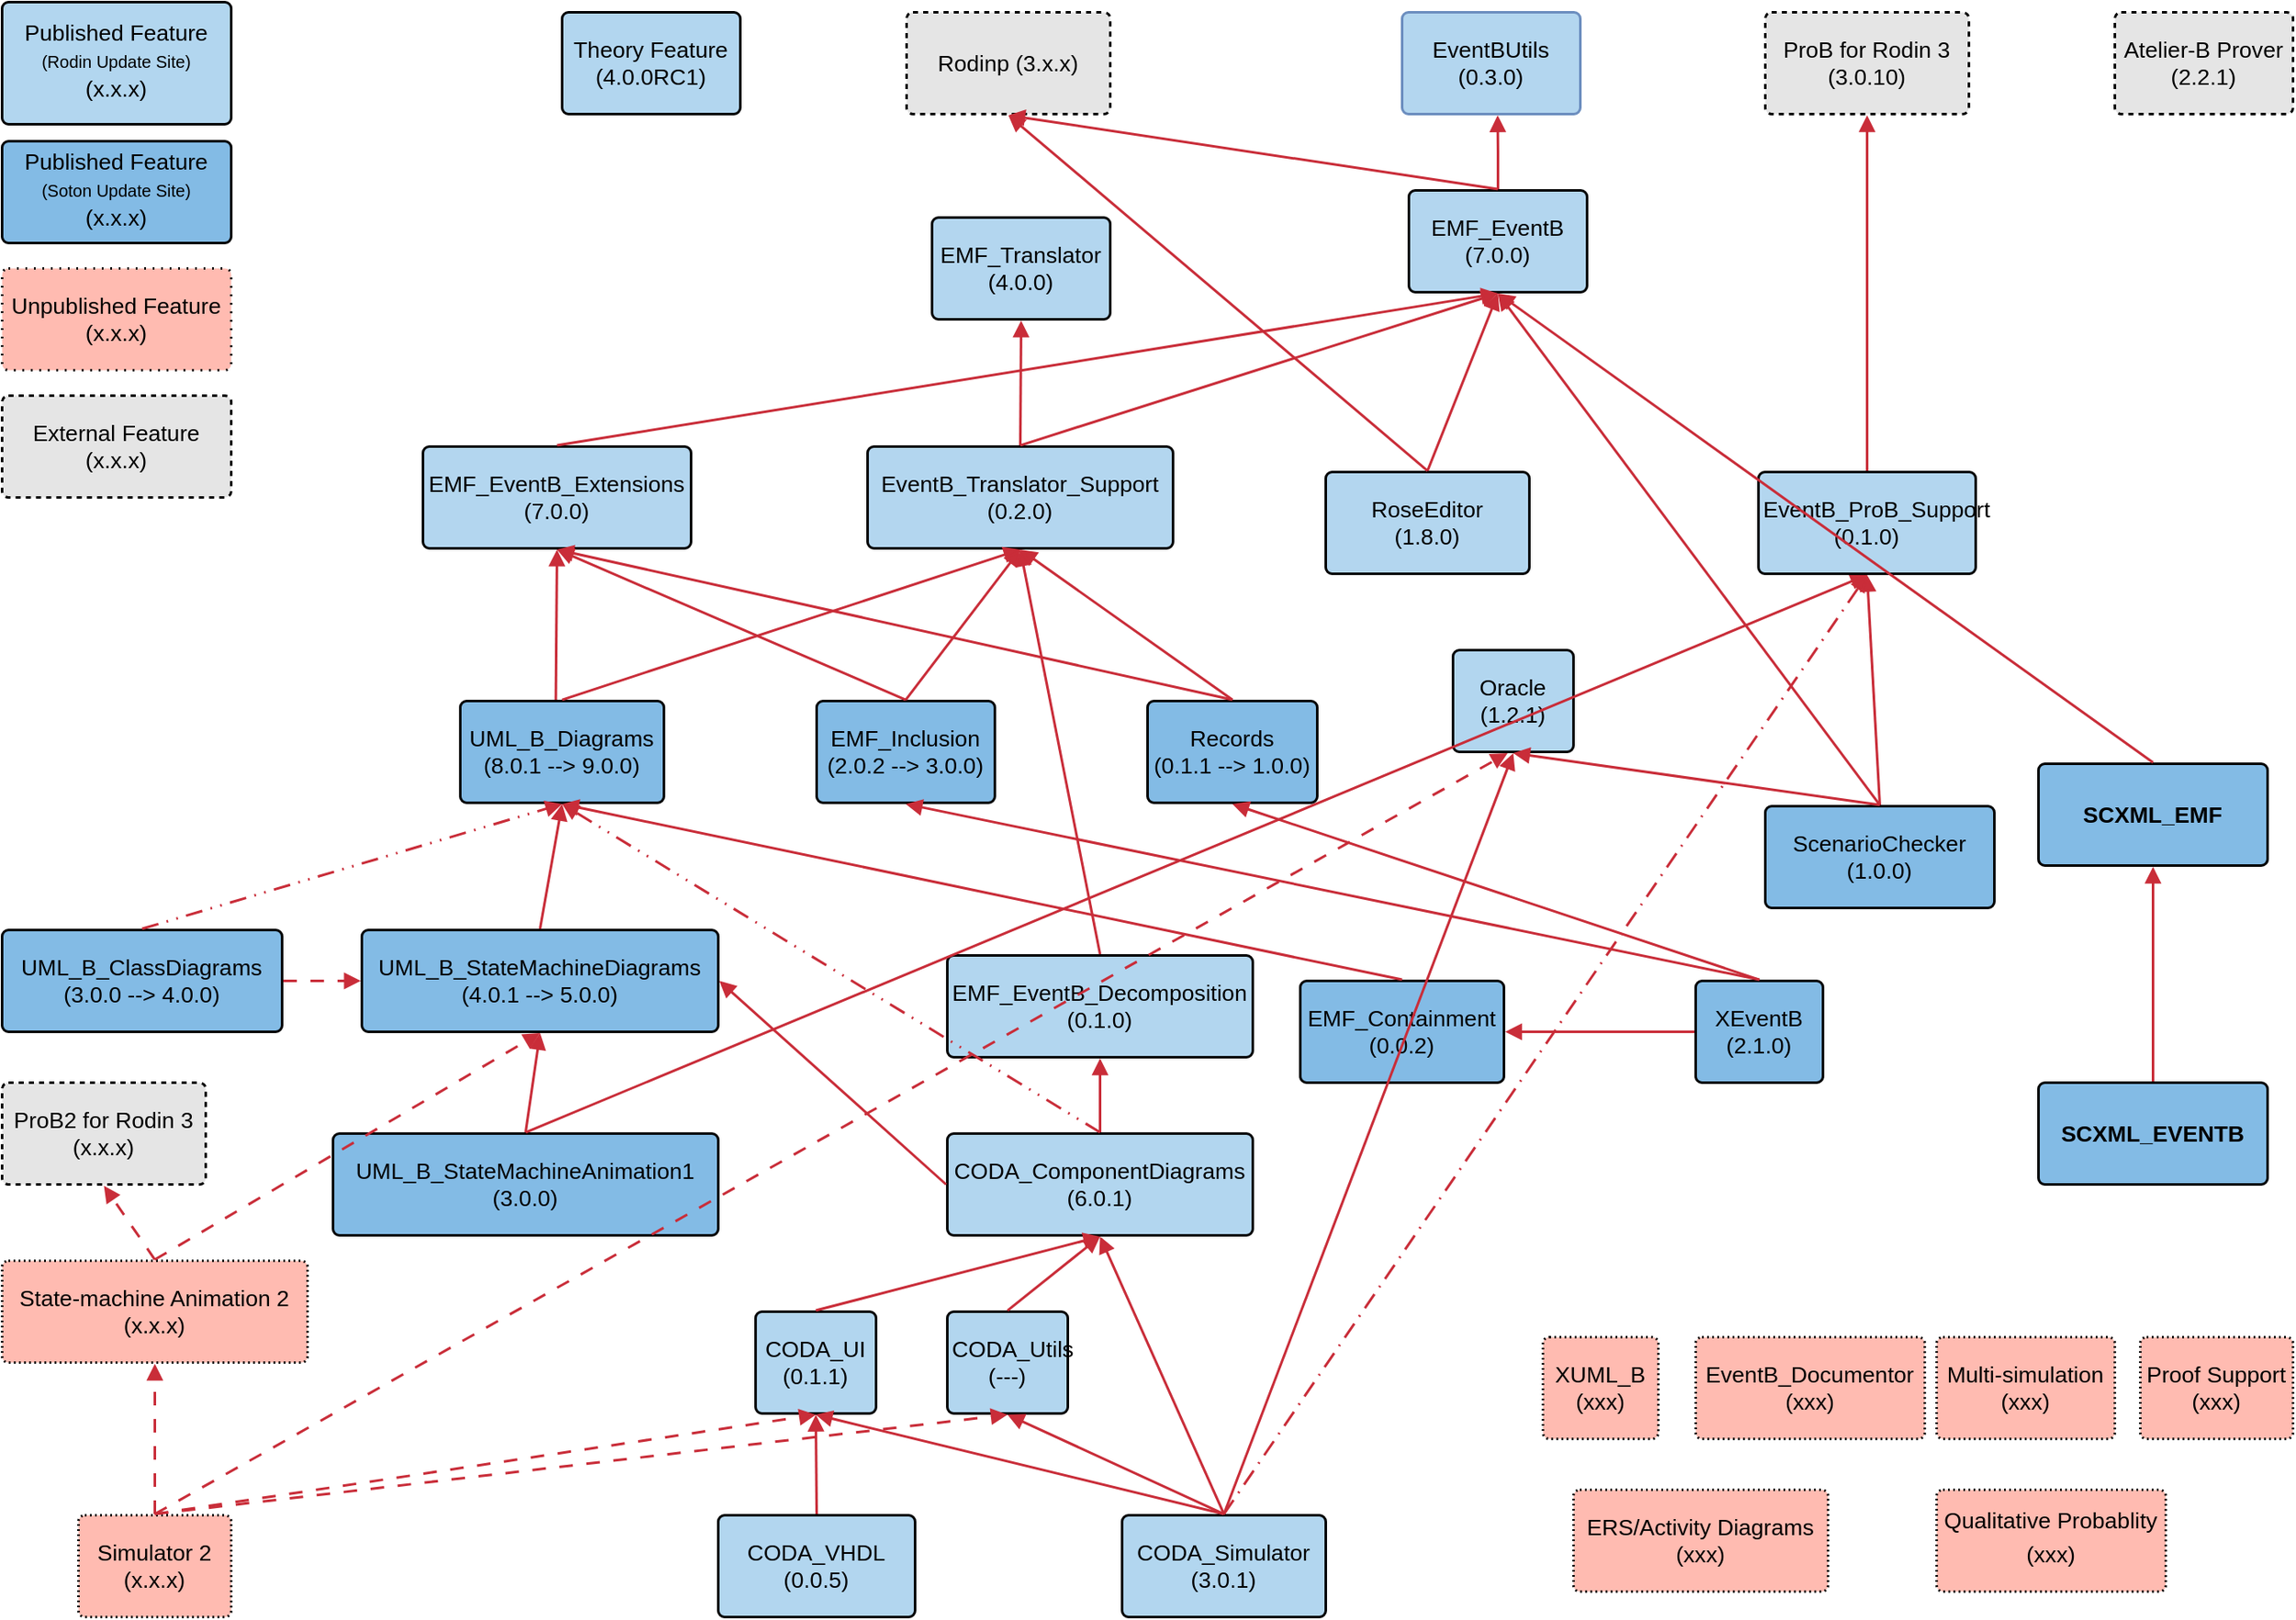 <mxfile version="20.8.0" type="github">
  <diagram id="R2lEEEUBdFMjLlhIrx00" name="Page-1">
    <mxGraphModel dx="1194" dy="678" grid="1" gridSize="10" guides="1" tooltips="1" connect="1" arrows="1" fold="1" page="1" pageScale="1" pageWidth="850" pageHeight="1100" math="0" shadow="0" extFonts="Permanent Marker^https://fonts.googleapis.com/css?family=Permanent+Marker">
      <root>
        <mxCell id="0" />
        <mxCell id="1" parent="0" />
        <UserObject label="EventBUtils&lt;br&gt;(0.3.0)" lucidchartObjectId="4MpQ590b2zhA" id="gXJeCOJqX6-XGzdC3xa7-2">
          <mxCell style="html=1;overflow=block;blockSpacing=1;whiteSpace=wrap;fontSize=13.3;spacing=3.8;strokeOpacity=100;fillOpacity=100;rounded=1;absoluteArcSize=1;arcSize=7.5;fillColor=#b3d6ef;strokeWidth=1.5;strokeColor=#6c8ebf;" parent="1" vertex="1">
            <mxGeometry x="840" y="14" width="105" height="60" as="geometry" />
          </mxCell>
        </UserObject>
        <UserObject label="EMF_EventB&lt;br&gt;(7.0.0)" placeholders="1" rel_major="6" rel_minor="0" rel_service="0" dev_major="6" dev_minor="1" dev_service="1" lucidchartObjectId="fNpQgL.Gv-xd" id="gXJeCOJqX6-XGzdC3xa7-3">
          <mxCell style="html=1;overflow=block;blockSpacing=1;whiteSpace=wrap;fontSize=13.3;fontColor=default;spacing=3.8;strokeOpacity=100;fillOpacity=100;rounded=1;absoluteArcSize=1;arcSize=7.5;fillColor=#b3d6ef;strokeWidth=1.5;" parent="1" vertex="1">
            <mxGeometry x="844" y="119" width="105" height="60" as="geometry" />
          </mxCell>
        </UserObject>
        <UserObject label="EMF_Translator (4.0.0)" lucidchartObjectId="e5rQBIk2vacU" id="gXJeCOJqX6-XGzdC3xa7-4">
          <mxCell style="html=1;overflow=block;blockSpacing=1;whiteSpace=wrap;fontSize=13.3;fontColor=default;spacing=3.8;strokeOpacity=100;fillOpacity=100;rounded=1;absoluteArcSize=1;arcSize=7.5;fillColor=#b3d6ef;strokeWidth=1.5;" parent="1" vertex="1">
            <mxGeometry x="563" y="135" width="105" height="60" as="geometry" />
          </mxCell>
        </UserObject>
        <UserObject label="EMF_EventB_Extensions (7.0.0)" lucidchartObjectId="o-rQa49epSMn" id="gXJeCOJqX6-XGzdC3xa7-5">
          <mxCell style="html=1;overflow=block;blockSpacing=1;whiteSpace=wrap;fontSize=13.3;fontColor=default;spacing=3.8;strokeOpacity=100;fillOpacity=100;rounded=1;absoluteArcSize=1;arcSize=7.5;fillColor=#b3d6ef;strokeWidth=1.5;" parent="1" vertex="1">
            <mxGeometry x="263" y="270" width="158" height="60" as="geometry" />
          </mxCell>
        </UserObject>
        <UserObject label="EventB_Translator_Support (0.2.0)" lucidchartObjectId="d_rQQnLlnVaU" id="gXJeCOJqX6-XGzdC3xa7-6">
          <mxCell style="html=1;overflow=block;blockSpacing=1;whiteSpace=wrap;fontSize=13.3;fontColor=default;spacing=3.8;strokeOpacity=100;fillOpacity=100;rounded=1;absoluteArcSize=1;arcSize=7.5;fillColor=#b3d6ef;strokeWidth=1.5;" parent="1" vertex="1">
            <mxGeometry x="525" y="270" width="180" height="60" as="geometry" />
          </mxCell>
        </UserObject>
        <UserObject label="RoseEditor &lt;br&gt;(1.8.0)" lucidchartObjectId="U_rQ~Fw4OfqH" id="gXJeCOJqX6-XGzdC3xa7-7">
          <mxCell style="html=1;overflow=block;blockSpacing=1;whiteSpace=wrap;fontSize=13.3;fontColor=default;spacing=3.8;strokeOpacity=100;fillOpacity=100;rounded=1;absoluteArcSize=1;arcSize=7.5;fillColor=#b3d6ef;strokeWidth=1.5;" parent="1" vertex="1">
            <mxGeometry x="795" y="285" width="120" height="60" as="geometry" />
          </mxCell>
        </UserObject>
        <UserObject label="UML_B_Diagrams (8.0.1 --&amp;gt; 9.0.0)" lucidchartObjectId="f.rQJ53QA4yv" id="gXJeCOJqX6-XGzdC3xa7-8">
          <mxCell style="html=1;overflow=block;blockSpacing=1;whiteSpace=wrap;fontSize=13.3;fontColor=default;spacing=3.8;strokeOpacity=100;fillOpacity=100;rounded=1;absoluteArcSize=1;arcSize=7.5;fillColor=#83bbe5;strokeWidth=1.5;" parent="1" vertex="1">
            <mxGeometry x="285" y="420" width="120" height="60" as="geometry" />
          </mxCell>
        </UserObject>
        <UserObject label="EMF_Inclusion (2.0.2 --&amp;gt; 3.0.0)" lucidchartObjectId="J.rQdSgUioL0" id="gXJeCOJqX6-XGzdC3xa7-9">
          <mxCell style="html=1;overflow=block;blockSpacing=1;whiteSpace=wrap;fontSize=13.3;fontColor=default;spacing=3.8;strokeOpacity=100;fillOpacity=100;rounded=1;absoluteArcSize=1;arcSize=7.5;fillColor=#83bbe5;strokeWidth=1.5;" parent="1" vertex="1">
            <mxGeometry x="495" y="420" width="105" height="60" as="geometry" />
          </mxCell>
        </UserObject>
        <UserObject label="ProB2 for Rodin 3 (x.x.x)" lucidchartObjectId="masQ5G-jPE8L" id="gXJeCOJqX6-XGzdC3xa7-10">
          <mxCell style="html=1;overflow=block;blockSpacing=1;whiteSpace=wrap;fontSize=13.3;fontColor=default;spacing=3.8;strokeOpacity=100;fillOpacity=100;rounded=1;absoluteArcSize=1;arcSize=7.5;fillColor=#e5e5e5;dashed=1;fixDash=1;strokeWidth=1.5;" parent="1" vertex="1">
            <mxGeometry x="15" y="645" width="120" height="60" as="geometry" />
          </mxCell>
        </UserObject>
        <UserObject label="UML_B_ClassDiagrams (3.0.0 --&amp;gt; 4.0.0)" lucidchartObjectId="3asQsMQI48Ty" id="gXJeCOJqX6-XGzdC3xa7-11">
          <mxCell style="html=1;overflow=block;blockSpacing=1;whiteSpace=wrap;fontSize=13.3;fontColor=default;spacing=3.8;strokeOpacity=100;fillOpacity=100;rounded=1;absoluteArcSize=1;arcSize=7.5;fillColor=#83bbe5;strokeWidth=1.5;" parent="1" vertex="1">
            <mxGeometry x="15" y="555" width="165" height="60" as="geometry" />
          </mxCell>
        </UserObject>
        <UserObject label="UML_B_StateMachineDiagrams (4.0.1 --&amp;gt; 5.0.0)" lucidchartObjectId="fcsQ3d~rYoar" id="gXJeCOJqX6-XGzdC3xa7-12">
          <mxCell style="html=1;overflow=block;blockSpacing=1;whiteSpace=wrap;fontSize=13.3;fontColor=default;spacing=3.8;strokeOpacity=100;fillOpacity=100;rounded=1;absoluteArcSize=1;arcSize=7.5;fillColor=#83bbe5;strokeWidth=1.5;" parent="1" vertex="1">
            <mxGeometry x="227" y="555" width="210" height="60" as="geometry" />
          </mxCell>
        </UserObject>
        <UserObject label="ProB for Rodin 3 (3.0.10)" lucidchartObjectId="UcsQy_wzR4fR" id="gXJeCOJqX6-XGzdC3xa7-13">
          <mxCell style="html=1;overflow=block;blockSpacing=1;whiteSpace=wrap;fontSize=13.3;fontColor=default;spacing=3.8;strokeOpacity=100;fillOpacity=100;rounded=1;absoluteArcSize=1;arcSize=7.5;fillColor=#e5e5e5;dashed=1;fixDash=1;strokeWidth=1.5;" parent="1" vertex="1">
            <mxGeometry x="1054" y="14" width="120" height="60" as="geometry" />
          </mxCell>
        </UserObject>
        <UserObject label="EMF_Containment (0.0.2)" lucidchartObjectId="cdsQCC2P5QCC" id="gXJeCOJqX6-XGzdC3xa7-14">
          <mxCell style="html=1;overflow=block;blockSpacing=1;whiteSpace=wrap;fontSize=13.3;fontColor=default;spacing=3.8;strokeOpacity=100;fillOpacity=100;rounded=1;absoluteArcSize=1;arcSize=7.5;fillColor=#83bbe5;strokeWidth=1.5;" parent="1" vertex="1">
            <mxGeometry x="780" y="585" width="120" height="60" as="geometry" />
          </mxCell>
        </UserObject>
        <UserObject label="XEventB (2.1.0)" lucidchartObjectId="wdsQ4mmQQCU4" id="gXJeCOJqX6-XGzdC3xa7-15">
          <mxCell style="html=1;overflow=block;blockSpacing=1;whiteSpace=wrap;fontSize=13.3;fontColor=default;spacing=3.8;strokeOpacity=100;fillOpacity=100;rounded=1;absoluteArcSize=1;arcSize=7.5;fillColor=#83bbe5;strokeWidth=1.5;" parent="1" vertex="1">
            <mxGeometry x="1013" y="585" width="75" height="60" as="geometry" />
          </mxCell>
        </UserObject>
        <UserObject label="EMF_EventB_Decomposition (0.1.0)" lucidchartObjectId="QdsQj~QU8bMw" id="gXJeCOJqX6-XGzdC3xa7-16">
          <mxCell style="html=1;overflow=block;blockSpacing=1;whiteSpace=wrap;fontSize=13.3;fontColor=default;spacing=3.8;strokeOpacity=100;fillOpacity=100;rounded=1;absoluteArcSize=1;arcSize=7.5;fillColor=#b2d6ef;strokeWidth=1.5;" parent="1" vertex="1">
            <mxGeometry x="572" y="570" width="180" height="60" as="geometry" />
          </mxCell>
        </UserObject>
        <UserObject label="State-machine Animation 2 (x.x.x)" lucidchartObjectId="mesQ3vbCxGGZ" id="gXJeCOJqX6-XGzdC3xa7-17">
          <mxCell style="html=1;overflow=block;blockSpacing=1;whiteSpace=wrap;fontSize=13.3;fontColor=default;spacing=3.8;strokeOpacity=100;fillOpacity=100;rounded=1;absoluteArcSize=1;arcSize=7.5;fillColor=#ffbbb1;dashed=1;fixDash=1;dashPattern=1 2;strokeWidth=1.5;" parent="1" vertex="1">
            <mxGeometry x="15" y="750" width="180" height="60" as="geometry" />
          </mxCell>
        </UserObject>
        <UserObject label="UML_B_StateMachineAnimation1 (3.0.0)" lucidchartObjectId="VesQQeH9.m6W" id="gXJeCOJqX6-XGzdC3xa7-18">
          <mxCell style="html=1;overflow=block;blockSpacing=1;whiteSpace=wrap;fontSize=13.3;fontColor=default;spacing=3.8;strokeOpacity=100;fillOpacity=100;rounded=1;absoluteArcSize=1;arcSize=7.5;fillColor=#83bbe5;strokeWidth=1.5;" parent="1" vertex="1">
            <mxGeometry x="210" y="675" width="227" height="60" as="geometry" />
          </mxCell>
        </UserObject>
        <UserObject label="CODA_ComponentDiagrams (6.0.1)" lucidchartObjectId="ifsQV37_i.Z." id="gXJeCOJqX6-XGzdC3xa7-19">
          <mxCell style="html=1;overflow=block;blockSpacing=1;whiteSpace=wrap;fontSize=13.3;fontColor=default;spacing=3.8;strokeOpacity=100;fillOpacity=100;rounded=1;absoluteArcSize=1;arcSize=7.5;fillColor=#b2d6ef;strokeWidth=1.5;" parent="1" vertex="1">
            <mxGeometry x="572" y="675" width="180" height="60" as="geometry" />
          </mxCell>
        </UserObject>
        <UserObject label="EventB_Documentor (xxx)" lucidchartObjectId="LfsQATFugiBD" id="gXJeCOJqX6-XGzdC3xa7-20">
          <mxCell style="html=1;overflow=block;blockSpacing=1;whiteSpace=wrap;fontSize=13.3;fontColor=default;spacing=3.8;strokeOpacity=100;fillOpacity=100;rounded=1;absoluteArcSize=1;arcSize=7.5;fillColor=#ffbbb1;dashed=1;fixDash=1;dashPattern=1 2;strokeWidth=1.5;" parent="1" vertex="1">
            <mxGeometry x="1013" y="795" width="135" height="60" as="geometry" />
          </mxCell>
        </UserObject>
        <UserObject label="&lt;div style=&quot;display: flex; justify-content: center; text-align: center; align-items: baseline; font-size: 0; line-height: 1.25;margin-top: -2px;&quot;&gt;&lt;span&gt;&lt;span style=&quot;font-size:13.3px;color:#000000;&quot;&gt;Qualitative Probablity (xxx)&lt;/span&gt;&lt;span style=&quot;font-size:16px;color:#000000;&quot;&gt; &lt;/span&gt;&lt;/span&gt;&lt;/div&gt;" lucidchartObjectId="_fsQZzR7VCjq" id="gXJeCOJqX6-XGzdC3xa7-21">
          <mxCell style="html=1;overflow=block;blockSpacing=1;whiteSpace=wrap;fontSize=13;spacing=3.8;strokeOpacity=100;fillOpacity=100;rounded=1;absoluteArcSize=1;arcSize=7.5;fillColor=#ffbbb1;dashed=1;fixDash=1;dashPattern=1 2;strokeWidth=1.5;" parent="1" vertex="1">
            <mxGeometry x="1155" y="885" width="135" height="60" as="geometry" />
          </mxCell>
        </UserObject>
        <UserObject label="XUML_B (xxx)" lucidchartObjectId="xgsQij3kb1fK" id="gXJeCOJqX6-XGzdC3xa7-22">
          <mxCell style="html=1;overflow=block;blockSpacing=1;whiteSpace=wrap;fontSize=13.3;fontColor=default;spacing=3.8;strokeOpacity=100;fillOpacity=100;rounded=1;absoluteArcSize=1;arcSize=7.5;fillColor=#ffbbb1;dashed=1;fixDash=1;dashPattern=1 2;strokeWidth=1.5;" parent="1" vertex="1">
            <mxGeometry x="923" y="795" width="68" height="60" as="geometry" />
          </mxCell>
        </UserObject>
        <UserObject label="&lt;div&gt;Records &lt;br&gt;&lt;/div&gt;&lt;div&gt;(0.1.1 --&amp;gt; 1.0.0)&lt;/div&gt;" lucidchartObjectId="SgsQyWVwpBqz" id="gXJeCOJqX6-XGzdC3xa7-23">
          <mxCell style="html=1;overflow=block;blockSpacing=1;whiteSpace=wrap;fontSize=13.3;fontColor=default;spacing=3.8;strokeOpacity=100;fillOpacity=100;rounded=1;absoluteArcSize=1;arcSize=7.5;fillColor=#83bbe5;strokeWidth=1.5;" parent="1" vertex="1">
            <mxGeometry x="690" y="420" width="100" height="60" as="geometry" />
          </mxCell>
        </UserObject>
        <UserObject label="Proof Support (xxx)" lucidchartObjectId="_gsQzO7m4ces" id="gXJeCOJqX6-XGzdC3xa7-24">
          <mxCell style="html=1;overflow=block;blockSpacing=1;whiteSpace=wrap;fontSize=13.3;fontColor=default;spacing=3.8;strokeOpacity=100;fillOpacity=100;rounded=1;absoluteArcSize=1;arcSize=7.5;fillColor=#ffbbb1;dashed=1;fixDash=1;dashPattern=1 2;strokeWidth=1.5;" parent="1" vertex="1">
            <mxGeometry x="1275" y="795" width="90" height="60" as="geometry" />
          </mxCell>
        </UserObject>
        <UserObject label="ScenarioChecker (1.0.0)" lucidchartObjectId="phsQJYlsA9p~" id="gXJeCOJqX6-XGzdC3xa7-25">
          <mxCell style="html=1;overflow=block;blockSpacing=1;whiteSpace=wrap;fontSize=13.3;fontColor=default;spacing=3.8;strokeOpacity=100;fillOpacity=100;rounded=1;absoluteArcSize=1;arcSize=7.5;fillColor=#83bbe5;strokeWidth=1.5;" parent="1" vertex="1">
            <mxGeometry x="1054" y="482" width="135" height="60" as="geometry" />
          </mxCell>
        </UserObject>
        <UserObject label="CODA_UI (0.1.1)" lucidchartObjectId="qisQaKyhdeY~" id="gXJeCOJqX6-XGzdC3xa7-26">
          <mxCell style="html=1;overflow=block;blockSpacing=1;whiteSpace=wrap;fontSize=13.3;fontColor=default;spacing=3.8;strokeOpacity=100;fillOpacity=100;rounded=1;absoluteArcSize=1;arcSize=7.5;fillColor=#b2d6ef;strokeWidth=1.5;" parent="1" vertex="1">
            <mxGeometry x="459" y="780" width="71" height="60" as="geometry" />
          </mxCell>
        </UserObject>
        <UserObject label="CODA_Utils (---)" lucidchartObjectId="XisQi7fVFDvH" id="gXJeCOJqX6-XGzdC3xa7-27">
          <mxCell style="html=1;overflow=block;blockSpacing=1;whiteSpace=wrap;fontSize=13.3;fontColor=default;spacing=3.8;strokeOpacity=100;fillOpacity=100;rounded=1;absoluteArcSize=1;arcSize=7.5;fillColor=#b2d6ef;strokeWidth=1.5;" parent="1" vertex="1">
            <mxGeometry x="572" y="780" width="71" height="60" as="geometry" />
          </mxCell>
        </UserObject>
        <UserObject label="Oracle (1.2.1)" lucidchartObjectId="fjsQ302CP4x~" id="gXJeCOJqX6-XGzdC3xa7-28">
          <mxCell style="html=1;overflow=block;blockSpacing=1;whiteSpace=wrap;fontSize=13.3;fontColor=default;spacing=3.8;strokeOpacity=100;fillOpacity=100;rounded=1;absoluteArcSize=1;arcSize=7.5;fillColor=#b2d6ef;strokeWidth=1.5;" parent="1" vertex="1">
            <mxGeometry x="870" y="390" width="71" height="60" as="geometry" />
          </mxCell>
        </UserObject>
        <UserObject label="CODA_VHDL (0.0.5)" lucidchartObjectId="yjsQzAlVn8X0" id="gXJeCOJqX6-XGzdC3xa7-29">
          <mxCell style="html=1;overflow=block;blockSpacing=1;whiteSpace=wrap;fontSize=13.3;fontColor=default;spacing=3.8;strokeOpacity=100;fillOpacity=100;rounded=1;absoluteArcSize=1;arcSize=7.5;fillColor=#b2d6ef;strokeWidth=1.5;" parent="1" vertex="1">
            <mxGeometry x="437" y="900" width="116" height="60" as="geometry" />
          </mxCell>
        </UserObject>
        <UserObject label="Simulator 2 (x.x.x)" lucidchartObjectId="SjsQP29-RM7N" id="gXJeCOJqX6-XGzdC3xa7-30">
          <mxCell style="html=1;overflow=block;blockSpacing=1;whiteSpace=wrap;fontSize=13.3;fontColor=default;spacing=3.8;strokeOpacity=100;fillOpacity=100;rounded=1;absoluteArcSize=1;arcSize=7.5;fillColor=#ffbbb1;dashed=1;fixDash=1;dashPattern=1 2;strokeWidth=1.5;" parent="1" vertex="1">
            <mxGeometry x="60" y="900" width="90" height="60" as="geometry" />
          </mxCell>
        </UserObject>
        <UserObject label="CODA_Simulator (3.0.1)" lucidchartObjectId="_jsQDJASNJ42" id="gXJeCOJqX6-XGzdC3xa7-31">
          <mxCell style="html=1;overflow=block;blockSpacing=1;whiteSpace=wrap;fontSize=13.3;fontColor=default;spacing=3.8;strokeOpacity=100;fillOpacity=100;rounded=1;absoluteArcSize=1;arcSize=7.5;fillColor=#b2d6ef;strokeWidth=1.5;" parent="1" vertex="1">
            <mxGeometry x="675" y="900" width="120" height="60" as="geometry" />
          </mxCell>
        </UserObject>
        <UserObject label="Atelier-B Prover (2.2.1)" lucidchartObjectId="AksQ1dqARNAP" id="gXJeCOJqX6-XGzdC3xa7-32">
          <mxCell style="html=1;overflow=block;blockSpacing=1;whiteSpace=wrap;fontSize=13.3;fontColor=default;spacing=3.8;strokeOpacity=100;fillOpacity=100;rounded=1;absoluteArcSize=1;arcSize=7.5;fillColor=#e5e5e5;dashed=1;fixDash=1;strokeWidth=1.5;" parent="1" vertex="1">
            <mxGeometry x="1260" y="14" width="105" height="60" as="geometry" />
          </mxCell>
        </UserObject>
        <UserObject label="" lucidchartObjectId="8osQkjWoYF6-" id="gXJeCOJqX6-XGzdC3xa7-33">
          <mxCell style="html=1;jettySize=18;whiteSpace=wrap;fontSize=13;strokeColor=#c92d39;strokeOpacity=100;strokeWidth=1.5;rounded=1;arcSize=0;edgeStyle=orthogonalEdgeStyle;startArrow=none;endArrow=block;endFill=1;exitX=0.5;exitY=-0.012;exitPerimeter=0;entryX=0.536;entryY=1.012;entryPerimeter=0;" parent="1" source="gXJeCOJqX6-XGzdC3xa7-3" target="gXJeCOJqX6-XGzdC3xa7-2" edge="1">
            <mxGeometry width="100" height="100" relative="1" as="geometry">
              <Array as="points" />
            </mxGeometry>
          </mxCell>
        </UserObject>
        <UserObject label="" lucidchartObjectId="gssQpe9Ai5tq" id="gXJeCOJqX6-XGzdC3xa7-34">
          <mxCell style="html=1;jettySize=18;whiteSpace=wrap;fontSize=13;strokeColor=#c92d39;strokeOpacity=100;strokeWidth=1.5;rounded=0;startArrow=none;endArrow=block;endFill=1;exitX=0.5;exitY=-0.012;exitPerimeter=0;entryX=0.5;entryY=1.012;entryPerimeter=0;" parent="1" source="gXJeCOJqX6-XGzdC3xa7-5" target="gXJeCOJqX6-XGzdC3xa7-3" edge="1">
            <mxGeometry width="100" height="100" relative="1" as="geometry">
              <Array as="points" />
            </mxGeometry>
          </mxCell>
        </UserObject>
        <UserObject label="" lucidchartObjectId="CssQbYhx4U7b" id="gXJeCOJqX6-XGzdC3xa7-35">
          <mxCell style="html=1;jettySize=18;whiteSpace=wrap;fontSize=13;strokeColor=#c92d39;strokeOpacity=100;strokeWidth=1.5;rounded=0;startArrow=none;endArrow=block;endFill=1;exitX=0.5;exitY=-0.012;exitPerimeter=0;entryX=0.5;entryY=1.012;entryPerimeter=0;" parent="1" source="gXJeCOJqX6-XGzdC3xa7-6" target="gXJeCOJqX6-XGzdC3xa7-4" edge="1">
            <mxGeometry width="100" height="100" relative="1" as="geometry">
              <Array as="points" />
            </mxGeometry>
          </mxCell>
        </UserObject>
        <UserObject label="" lucidchartObjectId="UssQa.PPUqFA" id="gXJeCOJqX6-XGzdC3xa7-36">
          <mxCell style="html=1;jettySize=18;whiteSpace=wrap;fontSize=13;strokeColor=#c92d39;strokeOpacity=100;strokeWidth=1.5;rounded=0;startArrow=none;endArrow=block;endFill=1;exitX=0.5;exitY=-0.012;exitPerimeter=0;entryX=0.5;entryY=1.012;entryPerimeter=0;" parent="1" source="gXJeCOJqX6-XGzdC3xa7-6" target="gXJeCOJqX6-XGzdC3xa7-3" edge="1">
            <mxGeometry width="100" height="100" relative="1" as="geometry">
              <Array as="points" />
            </mxGeometry>
          </mxCell>
        </UserObject>
        <UserObject label="" lucidchartObjectId="utsQxC5EtuvJ" id="gXJeCOJqX6-XGzdC3xa7-37">
          <mxCell style="html=1;jettySize=18;whiteSpace=wrap;fontSize=13;strokeColor=#c92d39;strokeOpacity=100;strokeWidth=1.5;rounded=0;startArrow=none;endArrow=block;endFill=1;exitX=0.5;exitY=-0.012;exitPerimeter=0;entryX=0.5;entryY=1.012;entryPerimeter=0;" parent="1" source="gXJeCOJqX6-XGzdC3xa7-7" target="gXJeCOJqX6-XGzdC3xa7-3" edge="1">
            <mxGeometry width="100" height="100" relative="1" as="geometry">
              <Array as="points" />
            </mxGeometry>
          </mxCell>
        </UserObject>
        <UserObject label="" lucidchartObjectId="EtsQ-UGbX19c" id="gXJeCOJqX6-XGzdC3xa7-38">
          <mxCell style="html=1;jettySize=18;whiteSpace=wrap;fontSize=13;strokeColor=#c92d39;strokeOpacity=100;strokeWidth=1.5;rounded=0;startArrow=none;endArrow=block;endFill=1;exitX=0.469;exitY=-0.012;exitPerimeter=0;entryX=0.5;entryY=1.012;entryPerimeter=0;" parent="1" source="gXJeCOJqX6-XGzdC3xa7-8" target="gXJeCOJqX6-XGzdC3xa7-5" edge="1">
            <mxGeometry width="100" height="100" relative="1" as="geometry">
              <Array as="points" />
            </mxGeometry>
          </mxCell>
        </UserObject>
        <UserObject label="" lucidchartObjectId="JtsQeBcR8Oxg" id="gXJeCOJqX6-XGzdC3xa7-39">
          <mxCell style="html=1;jettySize=18;whiteSpace=wrap;fontSize=13;strokeColor=#c92d39;strokeOpacity=100;strokeWidth=1.5;rounded=0;startArrow=none;endArrow=block;endFill=1;exitX=0.5;exitY=-0.012;exitPerimeter=0;entryX=0.5;entryY=1.012;entryPerimeter=0;" parent="1" source="gXJeCOJqX6-XGzdC3xa7-9" target="gXJeCOJqX6-XGzdC3xa7-5" edge="1">
            <mxGeometry width="100" height="100" relative="1" as="geometry">
              <Array as="points" />
            </mxGeometry>
          </mxCell>
        </UserObject>
        <UserObject label="" lucidchartObjectId="RtsQw8hHAOmd" id="gXJeCOJqX6-XGzdC3xa7-40">
          <mxCell style="html=1;jettySize=18;whiteSpace=wrap;fontSize=13;strokeColor=#c92d39;strokeOpacity=100;strokeWidth=1.5;rounded=0;startArrow=none;endArrow=block;endFill=1;exitX=0.5;exitY=-0.012;exitPerimeter=0;entryX=0.5;entryY=1.012;entryPerimeter=0;" parent="1" source="gXJeCOJqX6-XGzdC3xa7-8" target="gXJeCOJqX6-XGzdC3xa7-6" edge="1">
            <mxGeometry width="100" height="100" relative="1" as="geometry">
              <Array as="points" />
            </mxGeometry>
          </mxCell>
        </UserObject>
        <UserObject label="" lucidchartObjectId="lusQx4ggyh_B" id="gXJeCOJqX6-XGzdC3xa7-41">
          <mxCell style="html=1;jettySize=18;whiteSpace=wrap;fontSize=13;strokeColor=#c92d39;strokeOpacity=100;dashed=1;fixDash=1;dashPattern=10 5 1 5 1 5;strokeWidth=1.5;rounded=0;startArrow=none;endArrow=block;endFill=1;exitX=0.5;exitY=-0.012;exitPerimeter=0;entryX=0.5;entryY=1.012;entryPerimeter=0;" parent="1" source="gXJeCOJqX6-XGzdC3xa7-11" target="gXJeCOJqX6-XGzdC3xa7-8" edge="1">
            <mxGeometry width="100" height="100" relative="1" as="geometry">
              <Array as="points" />
            </mxGeometry>
          </mxCell>
        </UserObject>
        <UserObject label="" lucidchartObjectId="HusQv_M--n78" id="gXJeCOJqX6-XGzdC3xa7-42">
          <mxCell style="html=1;jettySize=18;whiteSpace=wrap;fontSize=13;strokeColor=#c92d39;strokeOpacity=100;strokeWidth=1.5;rounded=0;startArrow=none;endArrow=block;endFill=1;exitX=0.5;exitY=-0.012;exitPerimeter=0;entryX=0.5;entryY=1.012;entryPerimeter=0;" parent="1" source="gXJeCOJqX6-XGzdC3xa7-12" target="gXJeCOJqX6-XGzdC3xa7-8" edge="1">
            <mxGeometry width="100" height="100" relative="1" as="geometry">
              <Array as="points" />
            </mxGeometry>
          </mxCell>
        </UserObject>
        <UserObject label="" lucidchartObjectId="XusQF.gNLTej" id="gXJeCOJqX6-XGzdC3xa7-43">
          <mxCell style="html=1;jettySize=18;whiteSpace=wrap;fontSize=13;strokeColor=#c92d39;strokeOpacity=100;strokeWidth=1.5;rounded=0;startArrow=none;endArrow=block;endFill=1;exitX=0.5;exitY=-0.012;exitPerimeter=0;entryX=0.5;entryY=1.012;entryPerimeter=0;" parent="1" source="gXJeCOJqX6-XGzdC3xa7-14" target="gXJeCOJqX6-XGzdC3xa7-8" edge="1">
            <mxGeometry width="100" height="100" relative="1" as="geometry">
              <Array as="points" />
            </mxGeometry>
          </mxCell>
        </UserObject>
        <UserObject label="" lucidchartObjectId="xvsQc_AZHJD~" id="gXJeCOJqX6-XGzdC3xa7-44">
          <mxCell style="html=1;jettySize=18;whiteSpace=wrap;fontSize=13;strokeColor=#c92d39;strokeOpacity=100;strokeWidth=1.5;rounded=0;startArrow=none;endArrow=block;endFill=1;exitX=0.5;exitY=-0.012;exitPerimeter=0;entryX=0.5;entryY=1.012;entryPerimeter=0;" parent="1" source="gXJeCOJqX6-XGzdC3xa7-15" target="gXJeCOJqX6-XGzdC3xa7-9" edge="1">
            <mxGeometry width="100" height="100" relative="1" as="geometry">
              <Array as="points" />
            </mxGeometry>
          </mxCell>
        </UserObject>
        <UserObject label="" lucidchartObjectId="IvsQqHtf5PuY" id="gXJeCOJqX6-XGzdC3xa7-45">
          <mxCell style="html=1;jettySize=18;whiteSpace=wrap;fontSize=13;strokeColor=#c92d39;strokeOpacity=100;strokeWidth=1.5;rounded=0;startArrow=none;endArrow=block;endFill=1;exitX=-0.01;exitY=0.5;exitPerimeter=0;entryX=1.006;entryY=0.5;entryPerimeter=0;" parent="1" source="gXJeCOJqX6-XGzdC3xa7-15" target="gXJeCOJqX6-XGzdC3xa7-14" edge="1">
            <mxGeometry width="100" height="100" relative="1" as="geometry">
              <Array as="points" />
            </mxGeometry>
          </mxCell>
        </UserObject>
        <UserObject label="" lucidchartObjectId="TvsQy5tF4L46" id="gXJeCOJqX6-XGzdC3xa7-46">
          <mxCell style="html=1;jettySize=18;whiteSpace=wrap;fontSize=13;strokeColor=#c92d39;strokeOpacity=100;strokeWidth=1.5;rounded=0;startArrow=none;endArrow=block;endFill=1;exitX=0.5;exitY=-0.012;exitPerimeter=0;entryX=0.5;entryY=1.012;entryPerimeter=0;" parent="1" source="gXJeCOJqX6-XGzdC3xa7-16" target="gXJeCOJqX6-XGzdC3xa7-6" edge="1">
            <mxGeometry width="100" height="100" relative="1" as="geometry">
              <Array as="points" />
            </mxGeometry>
          </mxCell>
        </UserObject>
        <UserObject label="" lucidchartObjectId="UwsQmLFcm9mc" id="gXJeCOJqX6-XGzdC3xa7-47">
          <mxCell style="html=1;jettySize=18;whiteSpace=wrap;fontSize=13;strokeColor=#c92d39;strokeOpacity=100;strokeWidth=1.5;rounded=0;startArrow=none;endArrow=block;endFill=1;exitX=0.5;exitY=-0.012;exitPerimeter=0;entryX=0.5;entryY=1.012;entryPerimeter=0;" parent="1" source="gXJeCOJqX6-XGzdC3xa7-18" target="gXJeCOJqX6-XGzdC3xa7-12" edge="1">
            <mxGeometry width="100" height="100" relative="1" as="geometry">
              <Array as="points" />
            </mxGeometry>
          </mxCell>
        </UserObject>
        <UserObject label="" lucidchartObjectId="7wsQtVUH3T5s" id="gXJeCOJqX6-XGzdC3xa7-48">
          <mxCell style="html=1;jettySize=18;whiteSpace=wrap;fontSize=13;strokeColor=#c92d39;strokeOpacity=100;strokeWidth=1.5;rounded=0;startArrow=none;endArrow=block;endFill=1;exitX=0.5;exitY=-0.012;exitPerimeter=0;entryX=0.5;entryY=1.012;entryPerimeter=0;" parent="1" source="gXJeCOJqX6-XGzdC3xa7-18" target="gXJeCOJqX6-XGzdC3xa7-68" edge="1">
            <mxGeometry width="100" height="100" relative="1" as="geometry">
              <Array as="points" />
            </mxGeometry>
          </mxCell>
        </UserObject>
        <UserObject label="" lucidchartObjectId="bxsQcvocBOmF" id="gXJeCOJqX6-XGzdC3xa7-49">
          <mxCell style="html=1;jettySize=18;whiteSpace=wrap;fontSize=13;strokeColor=#c92d39;strokeOpacity=100;strokeWidth=1.5;rounded=0;startArrow=none;endArrow=block;endFill=1;exitX=0.5;exitY=-0.012;exitPerimeter=0;entryX=0.5;entryY=1.012;entryPerimeter=0;" parent="1" source="gXJeCOJqX6-XGzdC3xa7-19" target="gXJeCOJqX6-XGzdC3xa7-16" edge="1">
            <mxGeometry width="100" height="100" relative="1" as="geometry">
              <Array as="points" />
            </mxGeometry>
          </mxCell>
        </UserObject>
        <UserObject label="" lucidchartObjectId="NxsQP5vslJwe" id="gXJeCOJqX6-XGzdC3xa7-50">
          <mxCell style="html=1;jettySize=18;whiteSpace=wrap;fontSize=13;strokeColor=#c92d39;strokeOpacity=100;strokeWidth=1.5;rounded=0;startArrow=none;endArrow=block;endFill=1;exitX=0.5;exitY=-0.012;exitPerimeter=0;entryX=0.5;entryY=1.012;entryPerimeter=0;" parent="1" source="gXJeCOJqX6-XGzdC3xa7-26" target="gXJeCOJqX6-XGzdC3xa7-19" edge="1">
            <mxGeometry width="100" height="100" relative="1" as="geometry">
              <Array as="points" />
            </mxGeometry>
          </mxCell>
        </UserObject>
        <UserObject label="" lucidchartObjectId="WxsQCTRgOfjM" id="gXJeCOJqX6-XGzdC3xa7-51">
          <mxCell style="html=1;jettySize=18;whiteSpace=wrap;fontSize=13;strokeColor=#c92d39;strokeOpacity=100;strokeWidth=1.5;rounded=0;startArrow=none;endArrow=block;endFill=1;exitX=0.5;exitY=-0.012;exitPerimeter=0;entryX=0.5;entryY=1.012;entryPerimeter=0;" parent="1" source="gXJeCOJqX6-XGzdC3xa7-27" target="gXJeCOJqX6-XGzdC3xa7-19" edge="1">
            <mxGeometry width="100" height="100" relative="1" as="geometry">
              <Array as="points" />
            </mxGeometry>
          </mxCell>
        </UserObject>
        <UserObject label="" lucidchartObjectId="hysQbwYuZVEm" id="gXJeCOJqX6-XGzdC3xa7-52">
          <mxCell style="html=1;jettySize=18;whiteSpace=wrap;fontSize=13;strokeColor=#c92d39;strokeOpacity=100;strokeWidth=1.5;rounded=0;startArrow=none;endArrow=block;endFill=1;exitX=0.5;exitY=-0.012;exitPerimeter=0;entryX=0.5;entryY=1.012;entryPerimeter=0;" parent="1" source="gXJeCOJqX6-XGzdC3xa7-29" target="gXJeCOJqX6-XGzdC3xa7-26" edge="1">
            <mxGeometry width="100" height="100" relative="1" as="geometry">
              <Array as="points" />
            </mxGeometry>
          </mxCell>
        </UserObject>
        <UserObject label="" lucidchartObjectId="pysQFg1MHtk_" id="gXJeCOJqX6-XGzdC3xa7-53">
          <mxCell style="html=1;jettySize=18;whiteSpace=wrap;fontSize=13;strokeColor=#c92d39;strokeOpacity=100;strokeWidth=1.5;rounded=0;startArrow=none;endArrow=block;endFill=1;exitX=0.5;exitY=-0.012;exitPerimeter=0;entryX=0.5;entryY=1.012;entryPerimeter=0;" parent="1" source="gXJeCOJqX6-XGzdC3xa7-31" target="gXJeCOJqX6-XGzdC3xa7-26" edge="1">
            <mxGeometry width="100" height="100" relative="1" as="geometry">
              <Array as="points" />
            </mxGeometry>
          </mxCell>
        </UserObject>
        <UserObject label="" lucidchartObjectId="wysQQ9JeD3tE" id="gXJeCOJqX6-XGzdC3xa7-54">
          <mxCell style="html=1;jettySize=18;whiteSpace=wrap;fontSize=13;strokeColor=#c92d39;strokeOpacity=100;strokeWidth=1.5;rounded=0;startArrow=none;endArrow=block;endFill=1;exitX=0.5;exitY=-0.012;exitPerimeter=0;entryX=0.5;entryY=1.012;entryPerimeter=0;" parent="1" source="gXJeCOJqX6-XGzdC3xa7-31" target="gXJeCOJqX6-XGzdC3xa7-27" edge="1">
            <mxGeometry width="100" height="100" relative="1" as="geometry">
              <Array as="points" />
            </mxGeometry>
          </mxCell>
        </UserObject>
        <UserObject label="" lucidchartObjectId="FysQJZtm_.SH" id="gXJeCOJqX6-XGzdC3xa7-55">
          <mxCell style="html=1;jettySize=18;whiteSpace=wrap;fontSize=13;strokeColor=#c92d39;strokeOpacity=100;strokeWidth=1.5;rounded=0;startArrow=none;endArrow=block;endFill=1;exitX=0.5;exitY=-0.012;exitPerimeter=0;entryX=0.5;entryY=1.012;entryPerimeter=0;" parent="1" source="gXJeCOJqX6-XGzdC3xa7-31" target="gXJeCOJqX6-XGzdC3xa7-28" edge="1">
            <mxGeometry width="100" height="100" relative="1" as="geometry">
              <Array as="points" />
            </mxGeometry>
          </mxCell>
        </UserObject>
        <UserObject label="" lucidchartObjectId="ezsQ81U3M64M" id="gXJeCOJqX6-XGzdC3xa7-56">
          <mxCell style="html=1;jettySize=18;whiteSpace=wrap;fontSize=13;strokeColor=#c92d39;strokeOpacity=100;dashed=1;fixDash=1;dashPattern=8 8;strokeWidth=1.5;rounded=0;startArrow=none;endArrow=block;endFill=1;exitX=1.004;exitY=0.5;exitPerimeter=0;entryX=-0.003;entryY=0.5;entryPerimeter=0;" parent="1" source="gXJeCOJqX6-XGzdC3xa7-11" target="gXJeCOJqX6-XGzdC3xa7-12" edge="1">
            <mxGeometry width="100" height="100" relative="1" as="geometry">
              <Array as="points" />
            </mxGeometry>
          </mxCell>
        </UserObject>
        <UserObject label="" lucidchartObjectId="YzsQYtsKsb2-" id="gXJeCOJqX6-XGzdC3xa7-57">
          <mxCell style="html=1;jettySize=18;whiteSpace=wrap;fontSize=13;strokeColor=#c92d39;strokeOpacity=100;dashed=1;fixDash=1;dashPattern=8 8;strokeWidth=1.5;rounded=0;startArrow=none;endArrow=block;endFill=1;exitX=0.5;exitY=-0.012;exitPerimeter=0;entryX=0.5;entryY=1.012;entryPerimeter=0;" parent="1" source="gXJeCOJqX6-XGzdC3xa7-17" target="gXJeCOJqX6-XGzdC3xa7-10" edge="1">
            <mxGeometry width="100" height="100" relative="1" as="geometry">
              <Array as="points" />
            </mxGeometry>
          </mxCell>
        </UserObject>
        <UserObject label="" lucidchartObjectId="9zsQntzNffzD" id="gXJeCOJqX6-XGzdC3xa7-58">
          <mxCell style="html=1;jettySize=18;whiteSpace=wrap;fontSize=13;strokeColor=#c92d39;strokeOpacity=100;dashed=1;fixDash=1;dashPattern=8 8;strokeWidth=1.5;rounded=0;startArrow=none;endArrow=block;endFill=1;exitX=0.5;exitY=-0.012;exitPerimeter=0;entryX=0.5;entryY=1.012;entryPerimeter=0;" parent="1" source="gXJeCOJqX6-XGzdC3xa7-17" target="gXJeCOJqX6-XGzdC3xa7-12" edge="1">
            <mxGeometry width="100" height="100" relative="1" as="geometry">
              <Array as="points" />
            </mxGeometry>
          </mxCell>
        </UserObject>
        <UserObject label="" lucidchartObjectId="iAsQJLIXjscW" id="gXJeCOJqX6-XGzdC3xa7-59">
          <mxCell style="html=1;jettySize=18;whiteSpace=wrap;fontSize=13;strokeColor=#c92d39;strokeOpacity=100;dashed=1;fixDash=1;dashPattern=8 8;strokeWidth=1.5;rounded=0;startArrow=none;endArrow=block;endFill=1;exitX=0.5;exitY=-0.012;exitPerimeter=0;entryX=0.5;entryY=1.012;entryPerimeter=0;" parent="1" source="gXJeCOJqX6-XGzdC3xa7-30" target="gXJeCOJqX6-XGzdC3xa7-17" edge="1">
            <mxGeometry width="100" height="100" relative="1" as="geometry">
              <Array as="points" />
            </mxGeometry>
          </mxCell>
        </UserObject>
        <UserObject label="" lucidchartObjectId="vAsQYuWJjCrI" id="gXJeCOJqX6-XGzdC3xa7-60">
          <mxCell style="html=1;jettySize=18;whiteSpace=wrap;fontSize=13;strokeColor=#c92d39;strokeOpacity=100;dashed=1;fixDash=1;dashPattern=8 8;strokeWidth=1.5;rounded=0;startArrow=none;endArrow=block;endFill=1;exitX=0.5;exitY=-0.012;exitPerimeter=0;entryX=0.5;entryY=1.012;entryPerimeter=0;" parent="1" source="gXJeCOJqX6-XGzdC3xa7-30" target="gXJeCOJqX6-XGzdC3xa7-26" edge="1">
            <mxGeometry width="100" height="100" relative="1" as="geometry">
              <Array as="points" />
            </mxGeometry>
          </mxCell>
        </UserObject>
        <UserObject label="" lucidchartObjectId="zAsQSiR~C0TJ" id="gXJeCOJqX6-XGzdC3xa7-61">
          <mxCell style="html=1;jettySize=18;whiteSpace=wrap;fontSize=13;strokeColor=#c92d39;strokeOpacity=100;dashed=1;fixDash=1;dashPattern=8 8;strokeWidth=1.5;rounded=0;startArrow=none;endArrow=block;endFill=1;exitX=0.5;exitY=-0.012;exitPerimeter=0;entryX=0.5;entryY=1.012;entryPerimeter=0;" parent="1" source="gXJeCOJqX6-XGzdC3xa7-30" target="gXJeCOJqX6-XGzdC3xa7-27" edge="1">
            <mxGeometry width="100" height="100" relative="1" as="geometry">
              <Array as="points" />
            </mxGeometry>
          </mxCell>
        </UserObject>
        <UserObject label="" lucidchartObjectId="FAsQO.c.rPO8" id="gXJeCOJqX6-XGzdC3xa7-62">
          <mxCell style="html=1;jettySize=18;whiteSpace=wrap;fontSize=13;strokeColor=#c92d39;strokeOpacity=100;dashed=1;fixDash=1;dashPattern=8 8;strokeWidth=1.5;rounded=0;startArrow=none;endArrow=block;endFill=1;exitX=0.5;exitY=-0.012;exitPerimeter=0;entryX=0.453;entryY=1.012;entryPerimeter=0;" parent="1" source="gXJeCOJqX6-XGzdC3xa7-30" target="gXJeCOJqX6-XGzdC3xa7-28" edge="1">
            <mxGeometry width="100" height="100" relative="1" as="geometry">
              <Array as="points" />
            </mxGeometry>
          </mxCell>
        </UserObject>
        <UserObject label="&lt;div style=&quot;display: flex; justify-content: center; text-align: center; align-items: baseline; font-size: 0; line-height: 1.25;margin-top: -2px;&quot;&gt;&lt;span&gt;&lt;span style=&quot;font-size:13.3px;color:#000000;&quot;&gt;Published Feature&#xa;&lt;/span&gt;&lt;span style=&quot;font-size:10px;color:#000000;&quot;&gt;(Soton Update Site)&lt;/span&gt;&lt;span style=&quot;font-size:13.3px;color:#000000;&quot;&gt;&#xa;(x.x.x)&lt;/span&gt;&lt;/span&gt;&lt;/div&gt;" lucidchartObjectId="9rHQHu7.MHsP" id="gXJeCOJqX6-XGzdC3xa7-63">
          <mxCell style="html=1;overflow=block;blockSpacing=1;whiteSpace=wrap;fontSize=13;spacing=3.8;strokeOpacity=100;fillOpacity=100;rounded=1;absoluteArcSize=1;arcSize=7.5;fillColor=#83bbe5;strokeWidth=1.5;" parent="1" vertex="1">
            <mxGeometry x="15" y="90" width="135" height="60" as="geometry" />
          </mxCell>
        </UserObject>
        <UserObject label="Unpublished Feature (x.x.x)" lucidchartObjectId="JsHQjaNaZICL" id="gXJeCOJqX6-XGzdC3xa7-64">
          <mxCell style="html=1;overflow=block;blockSpacing=1;whiteSpace=wrap;fontSize=13.3;fontColor=default;spacing=3.8;strokeOpacity=100;fillOpacity=100;rounded=1;absoluteArcSize=1;arcSize=7.5;fillColor=#ffbbb1;dashed=1;fixDash=1;dashPattern=1 4;strokeWidth=1.5;" parent="1" vertex="1">
            <mxGeometry x="15" y="165" width="135" height="60" as="geometry" />
          </mxCell>
        </UserObject>
        <UserObject label="External Feature (x.x.x)" lucidchartObjectId="7sHQVAeInkfm" id="gXJeCOJqX6-XGzdC3xa7-65">
          <mxCell style="html=1;overflow=block;blockSpacing=1;whiteSpace=wrap;fontSize=13.3;fontColor=default;spacing=3.8;strokeOpacity=100;fillOpacity=100;rounded=1;absoluteArcSize=1;arcSize=7.5;fillColor=#e5e5e5;dashed=1;fixDash=1;strokeWidth=1.5;" parent="1" vertex="1">
            <mxGeometry x="15" y="240" width="135" height="60" as="geometry" />
          </mxCell>
        </UserObject>
        <UserObject label="Theory Feature (4.0.0RC1)" lucidchartObjectId="vtHQ583vS~iA" id="gXJeCOJqX6-XGzdC3xa7-66">
          <mxCell style="html=1;overflow=block;blockSpacing=1;whiteSpace=wrap;fontSize=13.3;fontColor=default;spacing=3.8;strokeOpacity=100;fillOpacity=100;rounded=1;absoluteArcSize=1;arcSize=7.5;fillColor=#b2d6ef;strokeWidth=1.5;" parent="1" vertex="1">
            <mxGeometry x="345" y="14" width="105" height="60" as="geometry" />
          </mxCell>
        </UserObject>
        <UserObject label="" lucidchartObjectId="EvHQTEcF46qO" id="gXJeCOJqX6-XGzdC3xa7-67">
          <mxCell style="html=1;jettySize=18;whiteSpace=wrap;fontSize=13;strokeColor=#c92d39;strokeOpacity=100;strokeWidth=1.5;rounded=0;startArrow=none;endArrow=block;endFill=1;exitX=0.5;exitY=-0.012;exitPerimeter=0;entryX=0.5;entryY=1.012;entryPerimeter=0;" parent="1" source="gXJeCOJqX6-XGzdC3xa7-23" target="gXJeCOJqX6-XGzdC3xa7-5" edge="1">
            <mxGeometry width="100" height="100" relative="1" as="geometry">
              <Array as="points" />
            </mxGeometry>
          </mxCell>
        </UserObject>
        <UserObject label="EventB_ProB_Support (0.1.0)" lucidchartObjectId="5vHQfU0mA4IP" id="gXJeCOJqX6-XGzdC3xa7-68">
          <mxCell style="html=1;overflow=block;blockSpacing=1;whiteSpace=wrap;fontSize=13.3;fontColor=default;spacing=3.8;strokeOpacity=100;fillOpacity=100;rounded=1;absoluteArcSize=1;arcSize=7.5;fillColor=#b3d6ef;strokeWidth=1.5;" parent="1" vertex="1">
            <mxGeometry x="1050" y="285" width="128" height="60" as="geometry" />
          </mxCell>
        </UserObject>
        <UserObject label="" lucidchartObjectId="uwHQHMrArZHT" id="gXJeCOJqX6-XGzdC3xa7-69">
          <mxCell style="html=1;jettySize=18;whiteSpace=wrap;fontSize=13;strokeColor=#c92d39;strokeOpacity=100;strokeWidth=1.5;rounded=0;startArrow=none;endArrow=block;endFill=1;exitX=0.5;exitY=-0.012;exitPerimeter=0;entryX=0.5;entryY=1.012;entryPerimeter=0;" parent="1" source="gXJeCOJqX6-XGzdC3xa7-68" target="gXJeCOJqX6-XGzdC3xa7-13" edge="1">
            <mxGeometry width="100" height="100" relative="1" as="geometry">
              <Array as="points" />
            </mxGeometry>
          </mxCell>
        </UserObject>
        <UserObject label="" lucidchartObjectId="QwHQ9Wkh4Q8O" id="gXJeCOJqX6-XGzdC3xa7-70">
          <mxCell style="html=1;jettySize=18;whiteSpace=wrap;fontSize=13;strokeColor=#c92d39;strokeOpacity=100;strokeWidth=1.5;rounded=0;startArrow=none;endArrow=block;endFill=1;exitX=0.5;exitY=-0.012;exitPerimeter=0;entryX=0.5;entryY=1.012;entryPerimeter=0;" parent="1" source="gXJeCOJqX6-XGzdC3xa7-15" target="gXJeCOJqX6-XGzdC3xa7-23" edge="1">
            <mxGeometry width="100" height="100" relative="1" as="geometry">
              <Array as="points" />
            </mxGeometry>
          </mxCell>
        </UserObject>
        <UserObject label="ERS/Activity Diagrams (xxx)" lucidchartObjectId="tyHQ-ggma8PZ" id="gXJeCOJqX6-XGzdC3xa7-71">
          <mxCell style="html=1;overflow=block;blockSpacing=1;whiteSpace=wrap;fontSize=13.3;fontColor=default;spacing=3.8;strokeOpacity=100;fillOpacity=100;rounded=1;absoluteArcSize=1;arcSize=7.5;fillColor=#ffbbb1;dashed=1;fixDash=1;dashPattern=1 2;strokeWidth=1.5;" parent="1" vertex="1">
            <mxGeometry x="941" y="885" width="150" height="60" as="geometry" />
          </mxCell>
        </UserObject>
        <UserObject label="Multi-simulation (xxx)" lucidchartObjectId="UyHQRVPoi07y" id="gXJeCOJqX6-XGzdC3xa7-72">
          <mxCell style="html=1;overflow=block;blockSpacing=1;whiteSpace=wrap;fontSize=13.3;fontColor=default;spacing=3.8;strokeOpacity=100;fillOpacity=100;rounded=1;absoluteArcSize=1;arcSize=7.5;fillColor=#ffbbb1;dashed=1;fixDash=1;dashPattern=1 2;strokeWidth=1.5;" parent="1" vertex="1">
            <mxGeometry x="1155" y="795" width="105" height="60" as="geometry" />
          </mxCell>
        </UserObject>
        <UserObject label="" lucidchartObjectId="cAHQn~2~f1Iz" id="gXJeCOJqX6-XGzdC3xa7-73">
          <mxCell style="html=1;jettySize=18;whiteSpace=wrap;fontSize=13;strokeColor=#c92d39;strokeOpacity=100;dashed=1;fixDash=1;dashPattern=10 5 1 5;strokeWidth=1.5;rounded=0;startArrow=none;endArrow=block;endFill=1;exitX=0.5;exitY=-0.012;exitPerimeter=0;entryX=0.5;entryY=1.012;entryPerimeter=0;" parent="1" source="gXJeCOJqX6-XGzdC3xa7-31" target="gXJeCOJqX6-XGzdC3xa7-68" edge="1">
            <mxGeometry width="100" height="100" relative="1" as="geometry">
              <Array as="points" />
            </mxGeometry>
          </mxCell>
        </UserObject>
        <UserObject label="" lucidchartObjectId="eoKQhZ1iy.wD" id="gXJeCOJqX6-XGzdC3xa7-74">
          <mxCell style="html=1;jettySize=18;whiteSpace=wrap;fontSize=13;strokeColor=#c92d39;strokeOpacity=100;strokeWidth=1.5;rounded=0;startArrow=none;endArrow=block;endFill=1;exitX=0.5;exitY=-0.012;exitPerimeter=0;entryX=0.5;entryY=1.012;entryPerimeter=0;" parent="1" source="gXJeCOJqX6-XGzdC3xa7-25" target="gXJeCOJqX6-XGzdC3xa7-68" edge="1">
            <mxGeometry width="100" height="100" relative="1" as="geometry">
              <Array as="points" />
            </mxGeometry>
          </mxCell>
        </UserObject>
        <UserObject label="" lucidchartObjectId="4pKQ_PGfUPHk" id="gXJeCOJqX6-XGzdC3xa7-75">
          <mxCell style="html=1;jettySize=18;whiteSpace=wrap;fontSize=13;strokeColor=#c92d39;strokeOpacity=100;strokeWidth=1.5;rounded=0;startArrow=none;endArrow=block;endFill=1;exitX=0.5;exitY=-0.012;exitPerimeter=0;entryX=0.5;entryY=1.012;entryPerimeter=0;" parent="1" source="gXJeCOJqX6-XGzdC3xa7-25" target="gXJeCOJqX6-XGzdC3xa7-3" edge="1">
            <mxGeometry width="100" height="100" relative="1" as="geometry">
              <Array as="points" />
            </mxGeometry>
          </mxCell>
        </UserObject>
        <UserObject label="" lucidchartObjectId="KuKQ~aeS2-rB" id="gXJeCOJqX6-XGzdC3xa7-76">
          <mxCell style="html=1;jettySize=18;whiteSpace=wrap;fontSize=13;strokeColor=#c92d39;strokeOpacity=100;strokeWidth=1.5;rounded=0;startArrow=none;endArrow=block;endFill=1;exitX=0.5;exitY=-0.012;exitPerimeter=0;entryX=0.5;entryY=1.012;entryPerimeter=0;" parent="1" source="gXJeCOJqX6-XGzdC3xa7-25" target="gXJeCOJqX6-XGzdC3xa7-28" edge="1">
            <mxGeometry width="100" height="100" relative="1" as="geometry">
              <Array as="points" />
            </mxGeometry>
          </mxCell>
        </UserObject>
        <UserObject label="Rodinp (3.x.x)" lucidchartObjectId="tDKQmoDKklCp" id="gXJeCOJqX6-XGzdC3xa7-77">
          <mxCell style="html=1;overflow=block;blockSpacing=1;whiteSpace=wrap;fontSize=13.3;fontColor=default;spacing=3.8;strokeOpacity=100;fillOpacity=100;rounded=1;absoluteArcSize=1;arcSize=7.5;fillColor=#e5e5e5;dashed=1;fixDash=1;strokeWidth=1.5;" parent="1" vertex="1">
            <mxGeometry x="548" y="14" width="120" height="60" as="geometry" />
          </mxCell>
        </UserObject>
        <UserObject label="" lucidchartObjectId="MEKQZTA3d61N" id="gXJeCOJqX6-XGzdC3xa7-78">
          <mxCell style="html=1;jettySize=18;whiteSpace=wrap;fontSize=13;strokeColor=#c92d39;strokeOpacity=100;strokeWidth=1.5;rounded=0;startArrow=none;endArrow=block;endFill=1;exitX=0.5;exitY=-0.012;exitPerimeter=0;entryX=0.5;entryY=1.012;entryPerimeter=0;" parent="1" source="gXJeCOJqX6-XGzdC3xa7-7" target="gXJeCOJqX6-XGzdC3xa7-77" edge="1">
            <mxGeometry width="100" height="100" relative="1" as="geometry">
              <Array as="points" />
            </mxGeometry>
          </mxCell>
        </UserObject>
        <UserObject label="" lucidchartObjectId="WEKQztgaXIyK" id="gXJeCOJqX6-XGzdC3xa7-79">
          <mxCell style="html=1;jettySize=18;whiteSpace=wrap;fontSize=13;strokeColor=#c92d39;strokeOpacity=100;strokeWidth=1.5;rounded=0;startArrow=none;endArrow=block;endFill=1;exitX=0.5;exitY=-0.012;exitPerimeter=0;entryX=0.5;entryY=1.012;entryPerimeter=0;" parent="1" source="gXJeCOJqX6-XGzdC3xa7-3" target="gXJeCOJqX6-XGzdC3xa7-77" edge="1">
            <mxGeometry width="100" height="100" relative="1" as="geometry">
              <Array as="points" />
            </mxGeometry>
          </mxCell>
        </UserObject>
        <UserObject label="" lucidchartObjectId="iFQ~bQ6bUsG6" id="gXJeCOJqX6-XGzdC3xa7-80">
          <mxCell style="html=1;jettySize=18;whiteSpace=wrap;fontSize=13;strokeColor=#c92d39;strokeOpacity=100;strokeWidth=1.5;rounded=0;startArrow=none;endArrow=block;endFill=1;exitX=0.5;exitY=-0.012;exitPerimeter=0;entryX=0.5;entryY=1.012;entryPerimeter=0;" parent="1" source="gXJeCOJqX6-XGzdC3xa7-9" target="gXJeCOJqX6-XGzdC3xa7-6" edge="1">
            <mxGeometry width="100" height="100" relative="1" as="geometry">
              <Array as="points" />
            </mxGeometry>
          </mxCell>
        </UserObject>
        <UserObject label="" lucidchartObjectId="HFQ~K~Usv4-y" id="gXJeCOJqX6-XGzdC3xa7-81">
          <mxCell style="html=1;jettySize=18;whiteSpace=wrap;fontSize=13;strokeColor=#c92d39;strokeOpacity=100;strokeWidth=1.5;rounded=0;startArrow=none;endArrow=block;endFill=1;exitX=0.5;exitY=-0.012;exitPerimeter=0;entryX=0.5;entryY=1.012;entryPerimeter=0;" parent="1" source="gXJeCOJqX6-XGzdC3xa7-23" target="gXJeCOJqX6-XGzdC3xa7-6" edge="1">
            <mxGeometry width="100" height="100" relative="1" as="geometry">
              <Array as="points" />
            </mxGeometry>
          </mxCell>
        </UserObject>
        <UserObject label="&lt;div style=&quot;display: flex; justify-content: center; text-align: center; align-items: baseline; font-size: 0; line-height: 1.25;margin-top: -2px;&quot;&gt;&lt;span&gt;&lt;span style=&quot;font-size:13.3px;color:#000000;&quot;&gt;Published Feature &lt;/span&gt;&lt;span style=&quot;font-size:10px;color:#000000;&quot;&gt;(Rodin Update Site)&lt;/span&gt;&lt;span style=&quot;font-size:13.3px;color:#000000;&quot;&gt;&#xa;(x.x.x)&lt;/span&gt;&lt;/span&gt;&lt;/div&gt;" lucidchartObjectId="rDXhSrO.p5X3" id="gXJeCOJqX6-XGzdC3xa7-82">
          <mxCell style="html=1;overflow=block;blockSpacing=1;whiteSpace=wrap;fontSize=13;spacing=3.8;strokeOpacity=100;fillOpacity=100;rounded=1;absoluteArcSize=1;arcSize=7.5;fillColor=#b2d6ef;strokeWidth=1.5;" parent="1" vertex="1">
            <mxGeometry x="15" y="8" width="135" height="72" as="geometry" />
          </mxCell>
        </UserObject>
        <UserObject label="" lucidchartObjectId="ujqmyDVpwUmV" id="gXJeCOJqX6-XGzdC3xa7-83">
          <mxCell style="html=1;jettySize=18;whiteSpace=wrap;fontSize=13;strokeColor=#c92d39;strokeOpacity=100;dashed=1;fixDash=1;dashPattern=10 5 1 5 1 5;strokeWidth=1.5;rounded=0;startArrow=none;endArrow=block;endFill=1;exitX=0.5;exitY=-0.012;exitPerimeter=0;entryX=0.5;entryY=1.012;entryPerimeter=0;" parent="1" source="gXJeCOJqX6-XGzdC3xa7-19" target="gXJeCOJqX6-XGzdC3xa7-8" edge="1">
            <mxGeometry width="100" height="100" relative="1" as="geometry">
              <Array as="points" />
            </mxGeometry>
          </mxCell>
        </UserObject>
        <UserObject label="" lucidchartObjectId="pFqmVTTiK0Tc" id="gXJeCOJqX6-XGzdC3xa7-84">
          <mxCell style="html=1;jettySize=18;whiteSpace=wrap;fontSize=13;strokeColor=#c92d39;strokeOpacity=100;strokeWidth=1.5;rounded=0;startArrow=none;endArrow=block;endFill=1;exitX=-0.004;exitY=0.5;exitPerimeter=0;entryX=1.003;entryY=0.5;entryPerimeter=0;" parent="1" source="gXJeCOJqX6-XGzdC3xa7-19" target="gXJeCOJqX6-XGzdC3xa7-12" edge="1">
            <mxGeometry width="100" height="100" relative="1" as="geometry">
              <Array as="points" />
            </mxGeometry>
          </mxCell>
        </UserObject>
        <UserObject label="" lucidchartObjectId="cGqmpr5RgxHK" id="gXJeCOJqX6-XGzdC3xa7-85">
          <mxCell style="html=1;jettySize=18;whiteSpace=wrap;fontSize=13;strokeColor=#c92d39;strokeOpacity=100;strokeWidth=1.5;rounded=0;startArrow=none;endArrow=block;endFill=1;exitX=0.5;exitY=-0.012;exitPerimeter=0;entryX=0.5;entryY=1.012;entryPerimeter=0;" parent="1" source="gXJeCOJqX6-XGzdC3xa7-31" target="gXJeCOJqX6-XGzdC3xa7-19" edge="1">
            <mxGeometry width="100" height="100" relative="1" as="geometry">
              <Array as="points" />
            </mxGeometry>
          </mxCell>
        </UserObject>
        <UserObject label="SCXML_EMF" lucidchartObjectId="pcSKRgAndXlr" id="gXJeCOJqX6-XGzdC3xa7-86">
          <mxCell style="html=1;overflow=block;blockSpacing=1;whiteSpace=wrap;fontSize=13.3;fontColor=default;fontStyle=1;spacing=3.8;strokeOpacity=100;fillOpacity=100;rounded=1;absoluteArcSize=1;arcSize=7.5;fillColor=#83bbe5;strokeWidth=1.5;" parent="1" vertex="1">
            <mxGeometry x="1215" y="457" width="135" height="60" as="geometry" />
          </mxCell>
        </UserObject>
        <UserObject label="SCXML_EVENTB" lucidchartObjectId="jrSKFNfPN_bQ" id="gXJeCOJqX6-XGzdC3xa7-87">
          <mxCell style="html=1;overflow=block;blockSpacing=1;whiteSpace=wrap;fontSize=13.3;fontColor=default;fontStyle=1;spacing=3.8;strokeOpacity=100;fillOpacity=100;rounded=1;absoluteArcSize=1;arcSize=7.5;fillColor=#83bbe5;strokeWidth=1.5;" parent="1" vertex="1">
            <mxGeometry x="1215" y="645" width="135" height="60" as="geometry" />
          </mxCell>
        </UserObject>
        <UserObject label="" lucidchartObjectId="osSKmjbgdhkG" id="gXJeCOJqX6-XGzdC3xa7-88">
          <mxCell style="html=1;jettySize=18;whiteSpace=wrap;fontSize=13;strokeColor=#c92d39;strokeOpacity=100;strokeWidth=1.5;rounded=0;startArrow=none;endArrow=block;endFill=1;exitX=0.5;exitY=-0.012;exitPerimeter=0;entryX=0.5;entryY=1.012;entryPerimeter=0;" parent="1" source="gXJeCOJqX6-XGzdC3xa7-86" target="gXJeCOJqX6-XGzdC3xa7-3" edge="1">
            <mxGeometry width="100" height="100" relative="1" as="geometry">
              <Array as="points" />
            </mxGeometry>
          </mxCell>
        </UserObject>
        <UserObject label="" lucidchartObjectId="rtSKqVdxPYfh" id="gXJeCOJqX6-XGzdC3xa7-89">
          <mxCell style="html=1;jettySize=18;whiteSpace=wrap;fontSize=13;strokeColor=#c92d39;strokeOpacity=100;strokeWidth=1.5;rounded=0;startArrow=none;endArrow=block;endFill=1;exitX=0.5;exitY=-0.012;exitPerimeter=0;entryX=0.5;entryY=1.012;entryPerimeter=0;" parent="1" source="gXJeCOJqX6-XGzdC3xa7-87" target="gXJeCOJqX6-XGzdC3xa7-86" edge="1">
            <mxGeometry width="100" height="100" relative="1" as="geometry">
              <Array as="points" />
            </mxGeometry>
          </mxCell>
        </UserObject>
      </root>
    </mxGraphModel>
  </diagram>
</mxfile>
